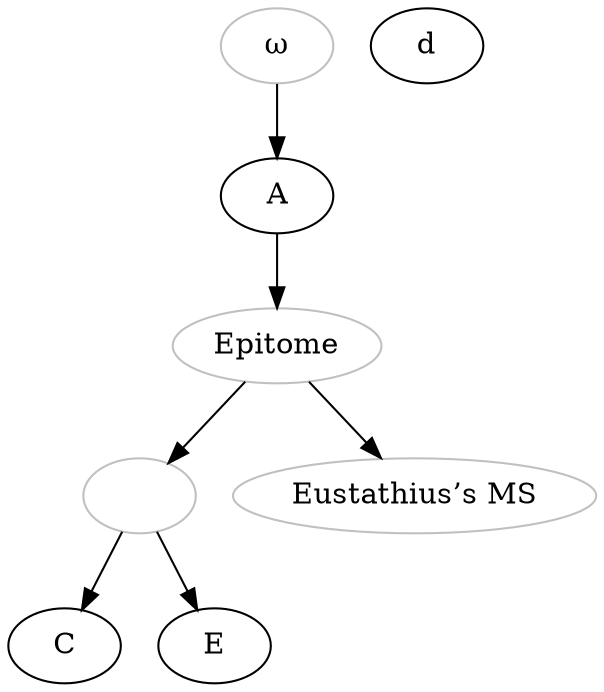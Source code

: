 # Athenaeus: Cobet 1845

digraph {

    omega -> A;
    A -> epitome; # Epitome derived from A, no contamination
    epitome -> 1;
    1 -> C;
    1 -> E;
    epitome -> Eustathius_ms;
    d
    omega [color="grey", label="ω"];
    epitome [color="grey", label="Epitome"];
    Eustathius_ms [color="grey", label="Eustathius’s MS"]; # Eustathius’s manuscript source
    1 [color="grey", label=""];

}
